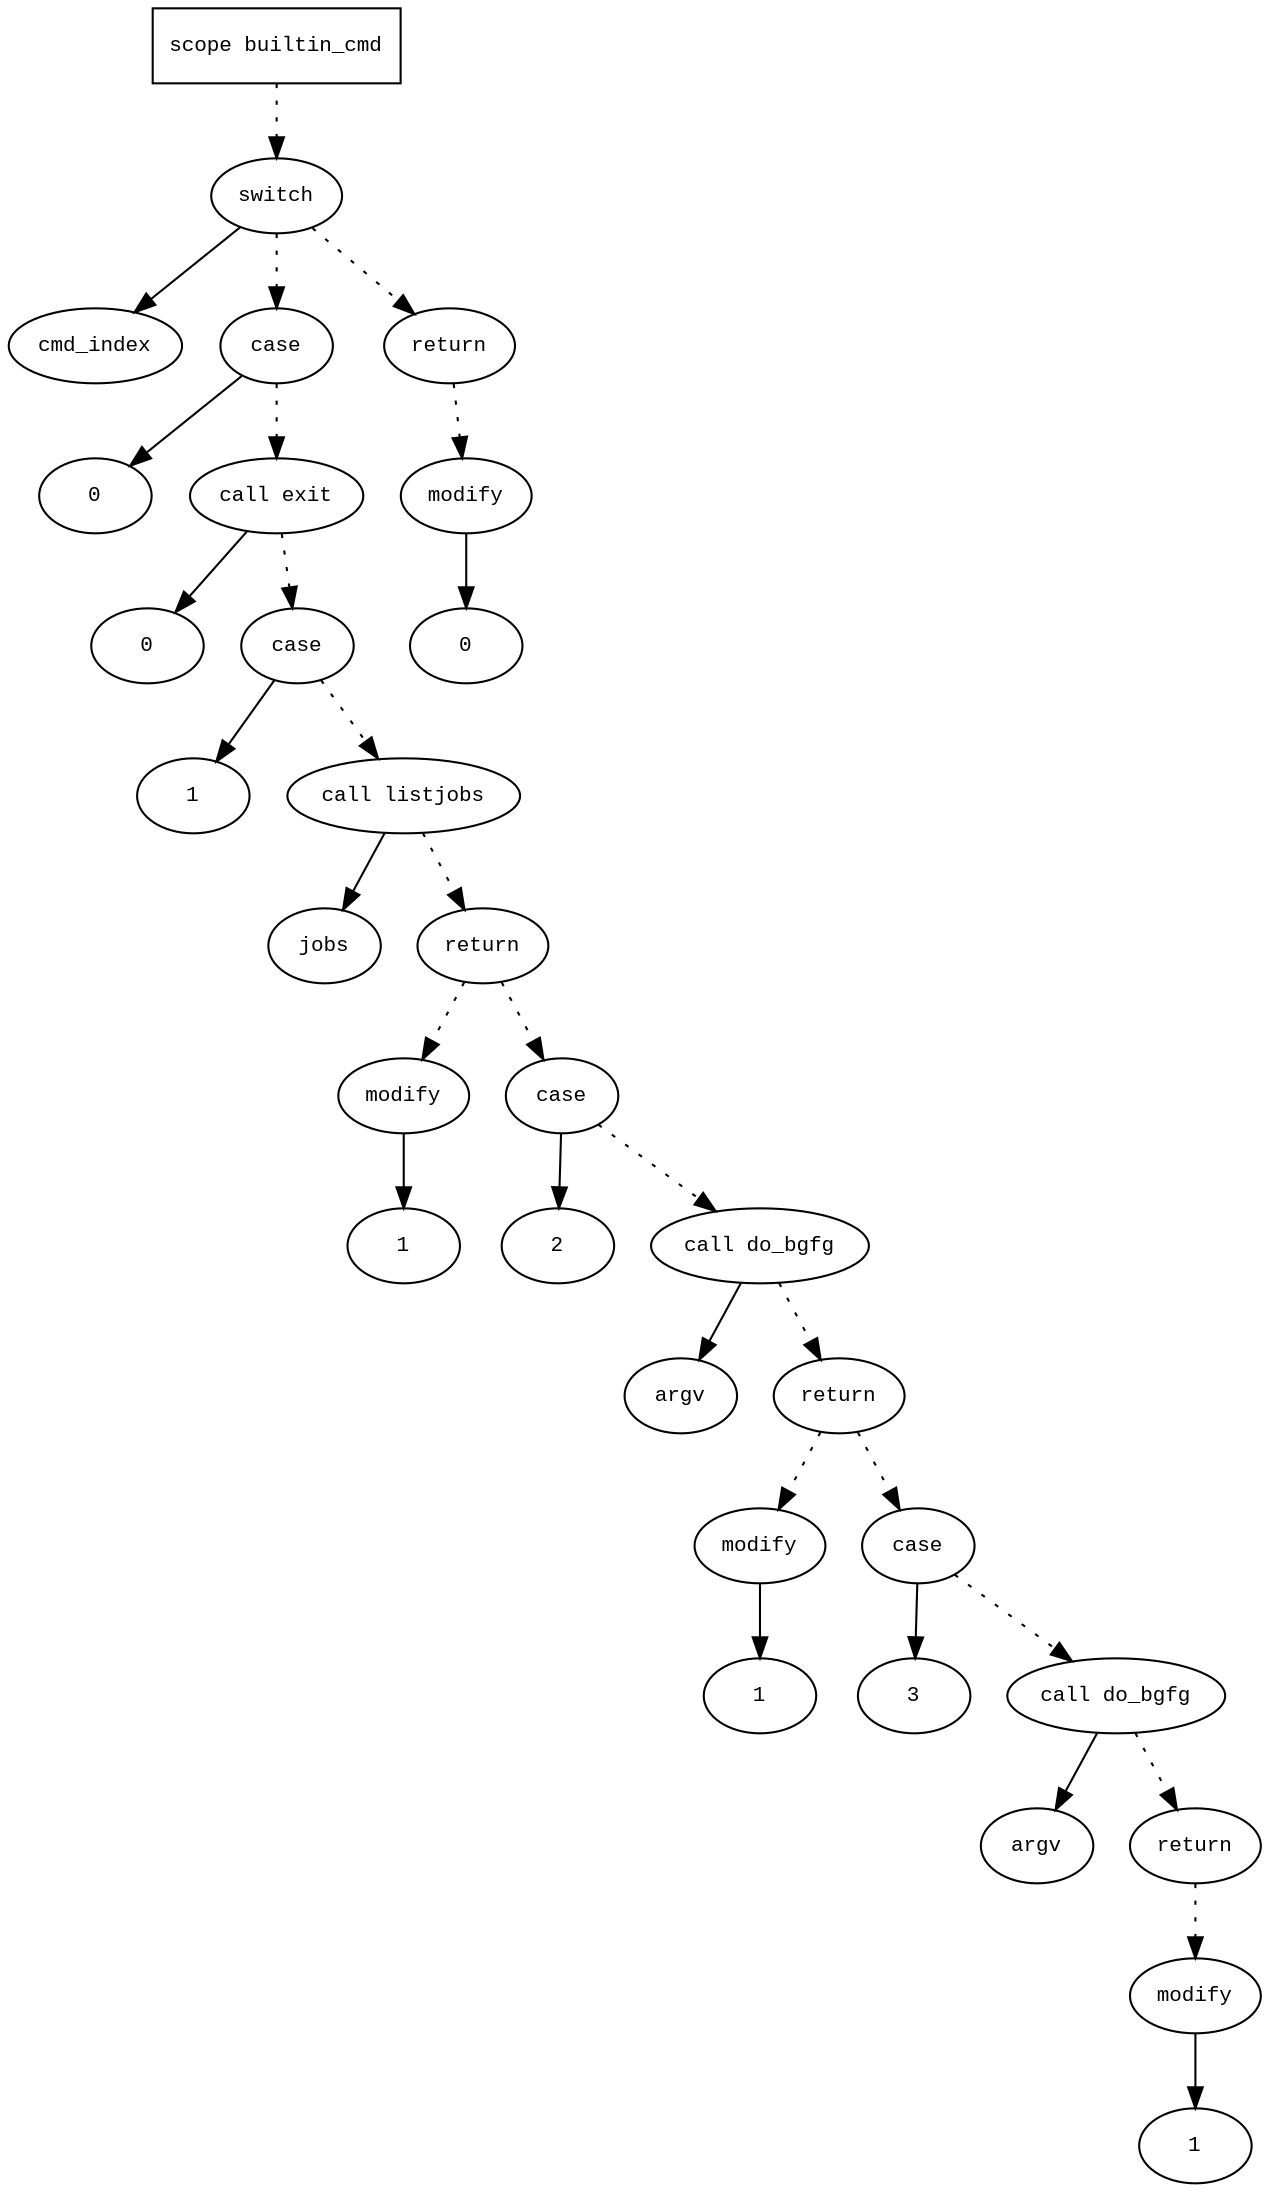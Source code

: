 digraph AST {
  graph [fontname="Times New Roman",fontsize=10];
  node  [fontname="Courier New",fontsize=10];
  edge  [fontname="Times New Roman",fontsize=10];

  node1 [label="scope builtin_cmd",shape=box];
  node2 [label="switch",shape=ellipse];
  node3 [label="cmd_index",shape=ellipse];
  node2 -> node3;
  node4 [label="case",shape=ellipse];
  node5 [label="0",shape=ellipse];
  node4 -> node5;
  node2 -> node4 [style=dotted];
  node6 [label="call exit",shape=ellipse];
  node7 [label="0",shape=ellipse];
  node6 -> node7;
  node4 -> node6 [style=dotted];
  node8 [label="case",shape=ellipse];
  node9 [label="1",shape=ellipse];
  node8 -> node9;
  node6 -> node8 [style=dotted];
  node10 [label="call listjobs",shape=ellipse];
  node11 [label="jobs",shape=ellipse];
  node10 -> node11;
  node8 -> node10 [style=dotted];
  node12 [label="return",shape=ellipse];
  node13 [label="modify",shape=ellipse];
  node14 [label="1",shape=ellipse];
  node13 -> node14;
  node12 -> node13 [style=dotted];
  node10 -> node12 [style=dotted];
  node15 [label="case",shape=ellipse];
  node16 [label="2",shape=ellipse];
  node15 -> node16;
  node12 -> node15 [style=dotted];
  node17 [label="call do_bgfg",shape=ellipse];
  node18 [label="argv",shape=ellipse];
  node17 -> node18;
  node15 -> node17 [style=dotted];
  node19 [label="return",shape=ellipse];
  node20 [label="modify",shape=ellipse];
  node21 [label="1",shape=ellipse];
  node20 -> node21;
  node19 -> node20 [style=dotted];
  node17 -> node19 [style=dotted];
  node22 [label="case",shape=ellipse];
  node23 [label="3",shape=ellipse];
  node22 -> node23;
  node19 -> node22 [style=dotted];
  node24 [label="call do_bgfg",shape=ellipse];
  node25 [label="argv",shape=ellipse];
  node24 -> node25;
  node22 -> node24 [style=dotted];
  node26 [label="return",shape=ellipse];
  node27 [label="modify",shape=ellipse];
  node28 [label="1",shape=ellipse];
  node27 -> node28;
  node26 -> node27 [style=dotted];
  node24 -> node26 [style=dotted];
  node1 -> node2 [style=dotted];
  node29 [label="return",shape=ellipse];
  node30 [label="modify",shape=ellipse];
  node31 [label="0",shape=ellipse];
  node30 -> node31;
  node29 -> node30 [style=dotted];
  node2 -> node29 [style=dotted];
} 